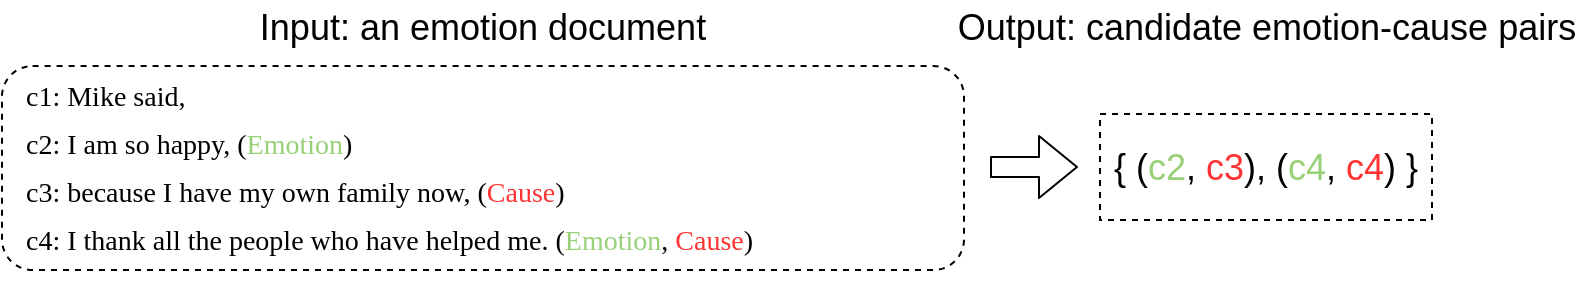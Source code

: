<mxfile version="14.9.1" type="github">
  <diagram id="4_BCtRtNaMnRbEcq8JJH" name="Page-1">
    <mxGraphModel dx="898" dy="490" grid="0" gridSize="10" guides="1" tooltips="1" connect="1" arrows="1" fold="1" page="1" pageScale="1" pageWidth="800" pageHeight="180" background="none" math="0" shadow="0">
      <root>
        <mxCell id="0" />
        <mxCell id="1" parent="0" />
        <mxCell id="9JfLr56fLFELNTdt5D4B-2" value="" style="rounded=1;whiteSpace=wrap;html=1;dashed=1;strokeWidth=1;perimeterSpacing=1;" parent="1" vertex="1">
          <mxGeometry x="4" y="33" width="481" height="102" as="geometry" />
        </mxCell>
        <mxCell id="9JfLr56fLFELNTdt5D4B-1" value="&lt;p&gt;&lt;font face=&quot;Verdana&quot; style=&quot;line-height: 200%&quot;&gt;&lt;font style=&quot;font-size: 14px&quot;&gt;&lt;font&gt;c1: Mike said,&lt;br&gt;&lt;/font&gt;&lt;font&gt;c2: I am so happy, (&lt;font color=&quot;#97d077&quot;&gt;Emotion&lt;/font&gt;)&lt;br&gt;&lt;/font&gt;&lt;font&gt;c3: because I have my own family now, (&lt;font color=&quot;#ff3333&quot;&gt;Cause&lt;/font&gt;)&lt;br&gt;&lt;/font&gt;&lt;font&gt;c4: I thank all the people who have helped me. (&lt;font color=&quot;#97d077&quot;&gt;Emotion&lt;/font&gt;,&lt;font color=&quot;#ea6b66&quot;&gt; &lt;/font&gt;&lt;font color=&quot;#ff3333&quot;&gt;Cause&lt;/font&gt;)&lt;/font&gt;&lt;/font&gt;&lt;br&gt;&lt;/font&gt;&lt;/p&gt;" style="text;html=1;strokeColor=none;fillColor=none;align=left;verticalAlign=middle;whiteSpace=wrap;rounded=0;strokeWidth=9;perimeterSpacing=1;" parent="1" vertex="1">
          <mxGeometry x="14" y="31" width="473" height="105" as="geometry" />
        </mxCell>
        <mxCell id="9JfLr56fLFELNTdt5D4B-5" value="&lt;font style=&quot;font-size: 18px&quot;&gt;Input: an emotion document&lt;/font&gt;" style="text;html=1;strokeColor=none;fillColor=none;align=center;verticalAlign=middle;whiteSpace=wrap;rounded=0;dashed=1;" parent="1" vertex="1">
          <mxGeometry x="123" width="243" height="28" as="geometry" />
        </mxCell>
        <mxCell id="9JfLr56fLFELNTdt5D4B-7" value="&lt;font style=&quot;font-size: 18px&quot;&gt;Output: candidate emotion-cause pairs&lt;/font&gt;" style="text;html=1;strokeColor=none;fillColor=none;align=center;verticalAlign=middle;whiteSpace=wrap;rounded=0;dashed=1;" parent="1" vertex="1">
          <mxGeometry x="473.5" width="325" height="28" as="geometry" />
        </mxCell>
        <mxCell id="9JfLr56fLFELNTdt5D4B-13" value="&lt;font style=&quot;font-size: 18px&quot;&gt;{ (&lt;font color=&quot;#97d077&quot;&gt;c2&lt;/font&gt;, &lt;font color=&quot;#ff3333&quot;&gt;c3&lt;/font&gt;), (&lt;font color=&quot;#97d077&quot;&gt;c4&lt;/font&gt;, &lt;font color=&quot;#ff3333&quot;&gt;c4&lt;/font&gt;) }&lt;/font&gt;" style="rounded=0;whiteSpace=wrap;html=1;dashed=1;strokeWidth=1;" parent="1" vertex="1">
          <mxGeometry x="553" y="57" width="166" height="53" as="geometry" />
        </mxCell>
        <mxCell id="9JfLr56fLFELNTdt5D4B-15" value="" style="endArrow=classic;html=1;shape=flexArrow;" parent="1" edge="1">
          <mxGeometry width="50" height="50" relative="1" as="geometry">
            <mxPoint x="498" y="83.5" as="sourcePoint" />
            <mxPoint x="542" y="83.5" as="targetPoint" />
          </mxGeometry>
        </mxCell>
      </root>
    </mxGraphModel>
  </diagram>
</mxfile>
